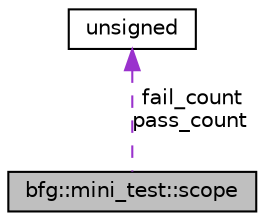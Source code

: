 digraph "bfg::mini_test::scope"
{
 // INTERACTIVE_SVG=YES
 // LATEX_PDF_SIZE
  edge [fontname="Helvetica",fontsize="10",labelfontname="Helvetica",labelfontsize="10"];
  node [fontname="Helvetica",fontsize="10",shape=record];
  Node1 [label="bfg::mini_test::scope",height=0.2,width=0.4,color="black", fillcolor="grey75", style="filled", fontcolor="black",tooltip=" "];
  Node2 -> Node1 [dir="back",color="darkorchid3",fontsize="10",style="dashed",label=" fail_count\npass_count" ,fontname="Helvetica"];
  Node2 [label="unsigned",height=0.2,width=0.4,color="black", fillcolor="white", style="filled",tooltip=" "];
}
